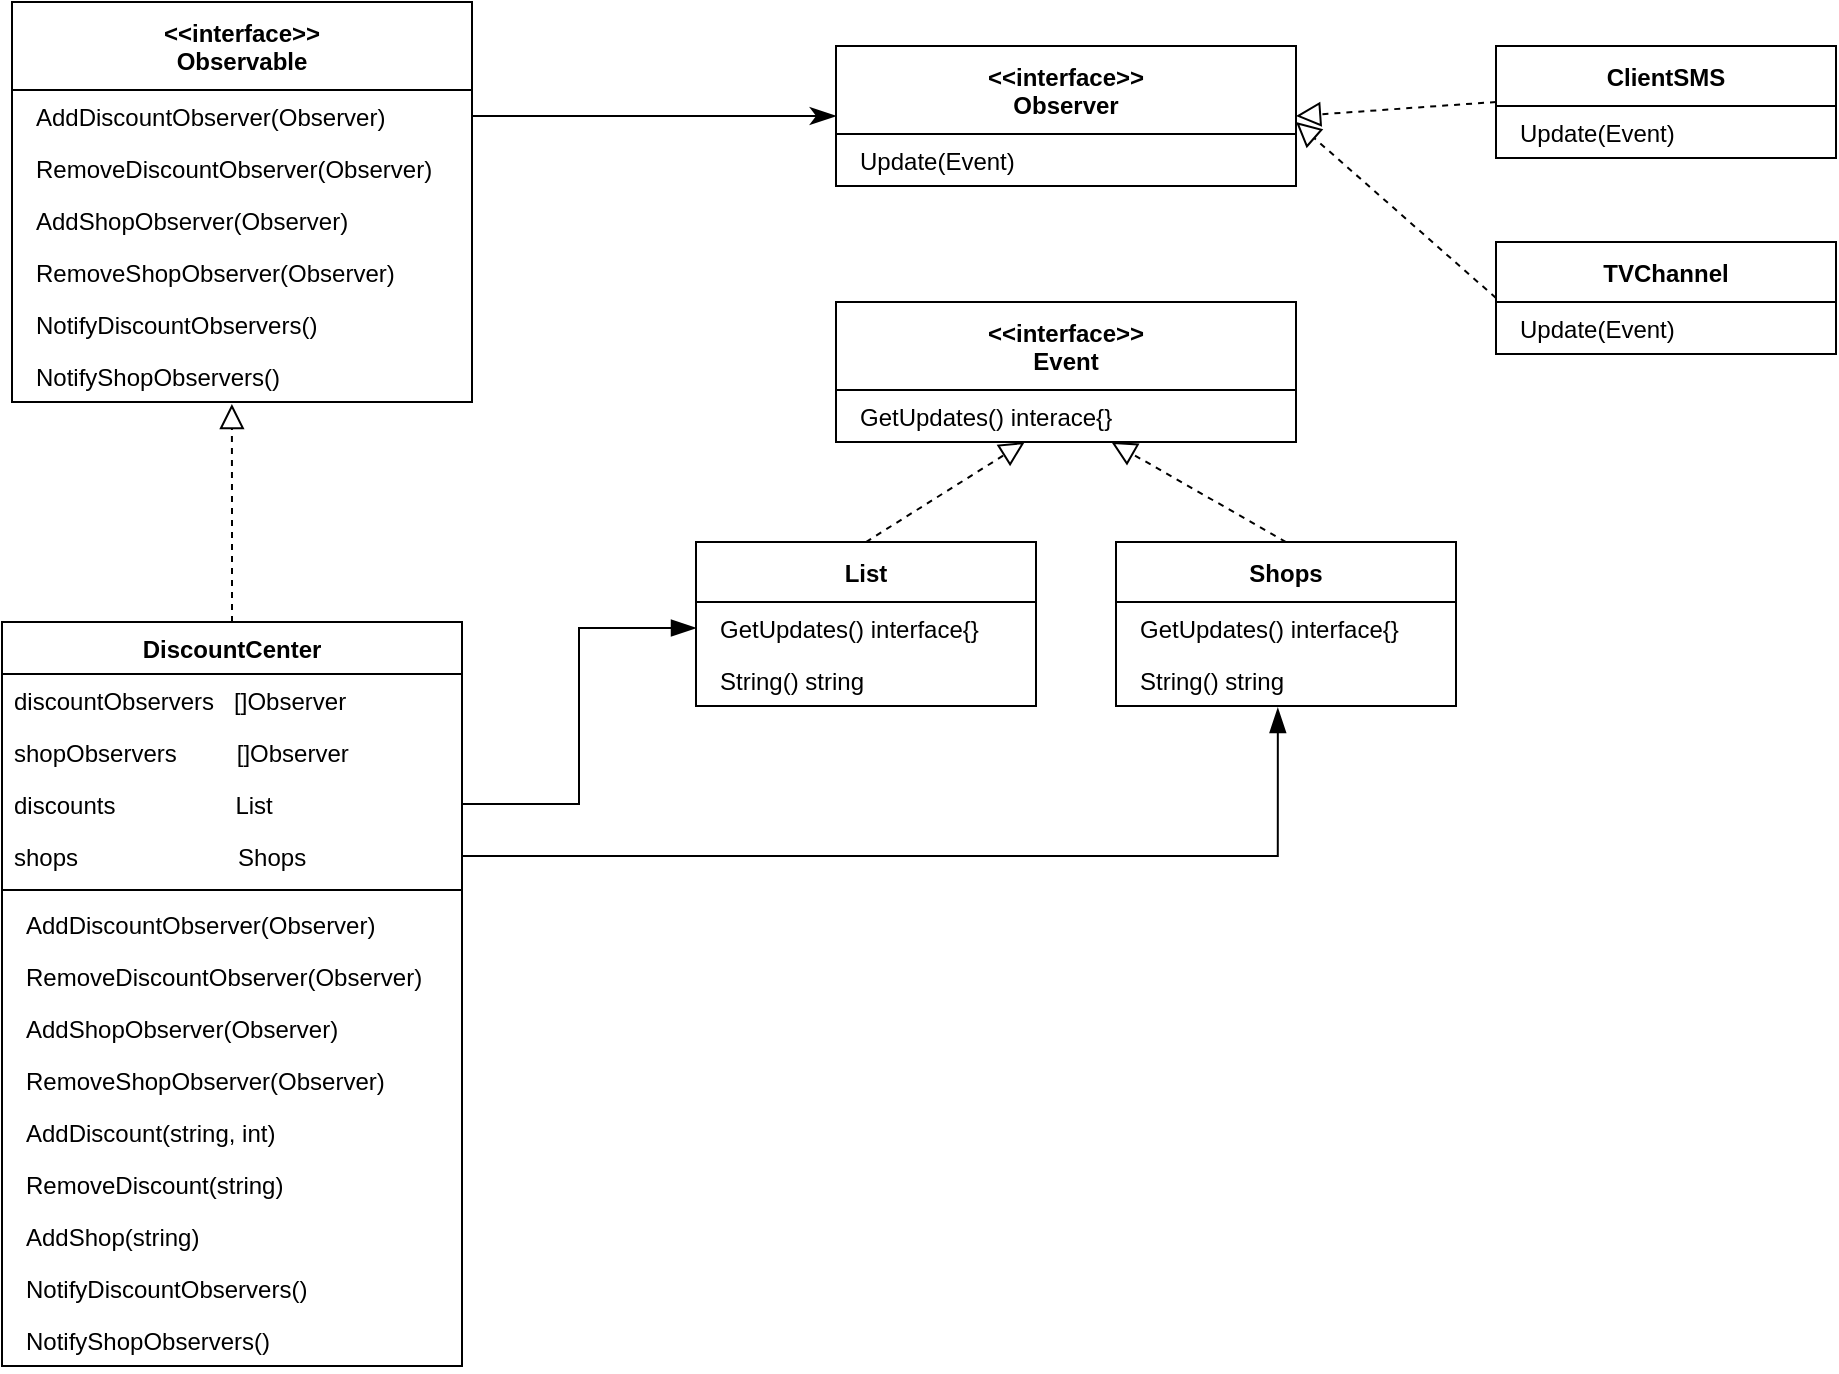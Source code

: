 <mxfile version="12.7.3" type="device"><diagram name="Page-1" id="e7e014a7-5840-1c2e-5031-d8a46d1fe8dd"><mxGraphModel dx="1381" dy="1603" grid="1" gridSize="10" guides="1" tooltips="1" connect="1" arrows="1" fold="1" page="1" pageScale="1" pageWidth="1169" pageHeight="826" background="#ffffff" math="0" shadow="0"><root><mxCell id="0"/><mxCell id="1" parent="0"/><mxCell id="qu-VcnZV7PRgs3NBWB14-1" value="&lt;&lt;interface&gt;&gt;&#10;Observable" style="swimlane;fontStyle=1;childLayout=stackLayout;horizontal=1;startSize=44;fillColor=none;horizontalStack=0;resizeParent=1;resizeParentMax=0;resizeLast=0;collapsible=1;marginBottom=0;labelBackgroundColor=none;fontSize=12;html=0;" vertex="1" parent="1"><mxGeometry x="128" y="-420" width="230" height="200" as="geometry"/></mxCell><mxCell id="qu-VcnZV7PRgs3NBWB14-2" value="AddDiscountObserver(Observer)" style="text;strokeColor=none;fillColor=none;align=left;verticalAlign=top;spacingLeft=10;spacingRight=4;overflow=hidden;rotatable=0;points=[[0,0.5],[1,0.5]];portConstraint=eastwest;" vertex="1" parent="qu-VcnZV7PRgs3NBWB14-1"><mxGeometry y="44" width="230" height="26" as="geometry"/></mxCell><mxCell id="qu-VcnZV7PRgs3NBWB14-4" value="RemoveDiscountObserver(Observer)" style="text;strokeColor=none;fillColor=none;align=left;verticalAlign=top;spacingLeft=10;spacingRight=4;overflow=hidden;rotatable=0;points=[[0,0.5],[1,0.5]];portConstraint=eastwest;" vertex="1" parent="qu-VcnZV7PRgs3NBWB14-1"><mxGeometry y="70" width="230" height="26" as="geometry"/></mxCell><mxCell id="qu-VcnZV7PRgs3NBWB14-5" value="AddShopObserver(Observer)" style="text;strokeColor=none;fillColor=none;align=left;verticalAlign=top;spacingLeft=10;spacingRight=4;overflow=hidden;rotatable=0;points=[[0,0.5],[1,0.5]];portConstraint=eastwest;" vertex="1" parent="qu-VcnZV7PRgs3NBWB14-1"><mxGeometry y="96" width="230" height="26" as="geometry"/></mxCell><mxCell id="qu-VcnZV7PRgs3NBWB14-6" value="RemoveShopObserver(Observer)" style="text;strokeColor=none;fillColor=none;align=left;verticalAlign=top;spacingLeft=10;spacingRight=4;overflow=hidden;rotatable=0;points=[[0,0.5],[1,0.5]];portConstraint=eastwest;" vertex="1" parent="qu-VcnZV7PRgs3NBWB14-1"><mxGeometry y="122" width="230" height="26" as="geometry"/></mxCell><mxCell id="qu-VcnZV7PRgs3NBWB14-8" value="NotifyDiscountObservers()" style="text;strokeColor=none;fillColor=none;align=left;verticalAlign=top;spacingLeft=10;spacingRight=4;overflow=hidden;rotatable=0;points=[[0,0.5],[1,0.5]];portConstraint=eastwest;" vertex="1" parent="qu-VcnZV7PRgs3NBWB14-1"><mxGeometry y="148" width="230" height="26" as="geometry"/></mxCell><mxCell id="qu-VcnZV7PRgs3NBWB14-9" value="NotifyShopObservers()" style="text;strokeColor=none;fillColor=none;align=left;verticalAlign=top;spacingLeft=10;spacingRight=4;overflow=hidden;rotatable=0;points=[[0,0.5],[1,0.5]];portConstraint=eastwest;" vertex="1" parent="qu-VcnZV7PRgs3NBWB14-1"><mxGeometry y="174" width="230" height="26" as="geometry"/></mxCell><mxCell id="qu-VcnZV7PRgs3NBWB14-21" style="edgeStyle=orthogonalEdgeStyle;rounded=0;orthogonalLoop=1;jettySize=auto;html=1;exitX=0.5;exitY=0;exitDx=0;exitDy=0;entryX=0.478;entryY=1.038;entryDx=0;entryDy=0;entryPerimeter=0;endSize=10;endArrow=block;endFill=0;dashed=1;" edge="1" parent="1" source="qu-VcnZV7PRgs3NBWB14-10" target="qu-VcnZV7PRgs3NBWB14-9"><mxGeometry relative="1" as="geometry"/></mxCell><mxCell id="qu-VcnZV7PRgs3NBWB14-10" value="DiscountCenter" style="swimlane;fontStyle=1;align=center;verticalAlign=top;childLayout=stackLayout;horizontal=1;startSize=26;horizontalStack=0;resizeParent=1;resizeParentMax=0;resizeLast=0;collapsible=1;marginBottom=0;labelBackgroundColor=none;fontSize=12;html=0;" vertex="1" parent="1"><mxGeometry x="123" y="-110" width="230" height="372" as="geometry"/></mxCell><mxCell id="qu-VcnZV7PRgs3NBWB14-11" value="discountObservers   []Observer" style="text;strokeColor=none;fillColor=none;align=left;verticalAlign=top;spacingLeft=4;spacingRight=4;overflow=hidden;rotatable=0;points=[[0,0.5],[1,0.5]];portConstraint=eastwest;fontStyle=0" vertex="1" parent="qu-VcnZV7PRgs3NBWB14-10"><mxGeometry y="26" width="230" height="26" as="geometry"/></mxCell><mxCell id="qu-VcnZV7PRgs3NBWB14-12" value="shopObservers         []Observer" style="text;strokeColor=none;fillColor=none;align=left;verticalAlign=top;spacingLeft=4;spacingRight=4;overflow=hidden;rotatable=0;points=[[0,0.5],[1,0.5]];portConstraint=eastwest;fontStyle=0" vertex="1" parent="qu-VcnZV7PRgs3NBWB14-10"><mxGeometry y="52" width="230" height="26" as="geometry"/></mxCell><mxCell id="qu-VcnZV7PRgs3NBWB14-13" value="discounts                  List" style="text;strokeColor=none;fillColor=none;align=left;verticalAlign=top;spacingLeft=4;spacingRight=4;overflow=hidden;rotatable=0;points=[[0,0.5],[1,0.5]];portConstraint=eastwest;fontStyle=0" vertex="1" parent="qu-VcnZV7PRgs3NBWB14-10"><mxGeometry y="78" width="230" height="26" as="geometry"/></mxCell><mxCell id="qu-VcnZV7PRgs3NBWB14-15" value="shops                        Shops" style="text;strokeColor=none;fillColor=none;align=left;verticalAlign=top;spacingLeft=4;spacingRight=4;overflow=hidden;rotatable=0;points=[[0,0.5],[1,0.5]];portConstraint=eastwest;fontStyle=0" vertex="1" parent="qu-VcnZV7PRgs3NBWB14-10"><mxGeometry y="104" width="230" height="26" as="geometry"/></mxCell><mxCell id="qu-VcnZV7PRgs3NBWB14-14" value="" style="line;strokeWidth=1;fillColor=none;align=left;verticalAlign=middle;spacingTop=-1;spacingLeft=3;spacingRight=3;rotatable=0;labelPosition=right;points=[];portConstraint=eastwest;" vertex="1" parent="qu-VcnZV7PRgs3NBWB14-10"><mxGeometry y="130" width="230" height="8" as="geometry"/></mxCell><mxCell id="qu-VcnZV7PRgs3NBWB14-29" value="AddDiscountObserver(Observer)" style="text;strokeColor=none;fillColor=none;align=left;verticalAlign=top;spacingLeft=10;spacingRight=4;overflow=hidden;rotatable=0;points=[[0,0.5],[1,0.5]];portConstraint=eastwest;" vertex="1" parent="qu-VcnZV7PRgs3NBWB14-10"><mxGeometry y="138" width="230" height="26" as="geometry"/></mxCell><mxCell id="qu-VcnZV7PRgs3NBWB14-30" value="RemoveDiscountObserver(Observer)" style="text;strokeColor=none;fillColor=none;align=left;verticalAlign=top;spacingLeft=10;spacingRight=4;overflow=hidden;rotatable=0;points=[[0,0.5],[1,0.5]];portConstraint=eastwest;" vertex="1" parent="qu-VcnZV7PRgs3NBWB14-10"><mxGeometry y="164" width="230" height="26" as="geometry"/></mxCell><mxCell id="qu-VcnZV7PRgs3NBWB14-31" value="AddShopObserver(Observer)" style="text;strokeColor=none;fillColor=none;align=left;verticalAlign=top;spacingLeft=10;spacingRight=4;overflow=hidden;rotatable=0;points=[[0,0.5],[1,0.5]];portConstraint=eastwest;" vertex="1" parent="qu-VcnZV7PRgs3NBWB14-10"><mxGeometry y="190" width="230" height="26" as="geometry"/></mxCell><mxCell id="qu-VcnZV7PRgs3NBWB14-32" value="RemoveShopObserver(Observer)" style="text;strokeColor=none;fillColor=none;align=left;verticalAlign=top;spacingLeft=10;spacingRight=4;overflow=hidden;rotatable=0;points=[[0,0.5],[1,0.5]];portConstraint=eastwest;" vertex="1" parent="qu-VcnZV7PRgs3NBWB14-10"><mxGeometry y="216" width="230" height="26" as="geometry"/></mxCell><mxCell id="qu-VcnZV7PRgs3NBWB14-35" value="AddDiscount(string, int)" style="text;strokeColor=none;fillColor=none;align=left;verticalAlign=top;spacingLeft=10;spacingRight=4;overflow=hidden;rotatable=0;points=[[0,0.5],[1,0.5]];portConstraint=eastwest;" vertex="1" parent="qu-VcnZV7PRgs3NBWB14-10"><mxGeometry y="242" width="230" height="26" as="geometry"/></mxCell><mxCell id="qu-VcnZV7PRgs3NBWB14-36" value="RemoveDiscount(string)" style="text;strokeColor=none;fillColor=none;align=left;verticalAlign=top;spacingLeft=10;spacingRight=4;overflow=hidden;rotatable=0;points=[[0,0.5],[1,0.5]];portConstraint=eastwest;" vertex="1" parent="qu-VcnZV7PRgs3NBWB14-10"><mxGeometry y="268" width="230" height="26" as="geometry"/></mxCell><mxCell id="qu-VcnZV7PRgs3NBWB14-37" value="AddShop(string)" style="text;strokeColor=none;fillColor=none;align=left;verticalAlign=top;spacingLeft=10;spacingRight=4;overflow=hidden;rotatable=0;points=[[0,0.5],[1,0.5]];portConstraint=eastwest;" vertex="1" parent="qu-VcnZV7PRgs3NBWB14-10"><mxGeometry y="294" width="230" height="26" as="geometry"/></mxCell><mxCell id="qu-VcnZV7PRgs3NBWB14-33" value="NotifyDiscountObservers()" style="text;strokeColor=none;fillColor=none;align=left;verticalAlign=top;spacingLeft=10;spacingRight=4;overflow=hidden;rotatable=0;points=[[0,0.5],[1,0.5]];portConstraint=eastwest;" vertex="1" parent="qu-VcnZV7PRgs3NBWB14-10"><mxGeometry y="320" width="230" height="26" as="geometry"/></mxCell><mxCell id="qu-VcnZV7PRgs3NBWB14-34" value="NotifyShopObservers()" style="text;strokeColor=none;fillColor=none;align=left;verticalAlign=top;spacingLeft=10;spacingRight=4;overflow=hidden;rotatable=0;points=[[0,0.5],[1,0.5]];portConstraint=eastwest;" vertex="1" parent="qu-VcnZV7PRgs3NBWB14-10"><mxGeometry y="346" width="230" height="26" as="geometry"/></mxCell><mxCell id="qu-VcnZV7PRgs3NBWB14-38" value="&lt;&lt;interface&gt;&gt;&#10;Observer" style="swimlane;fontStyle=1;childLayout=stackLayout;horizontal=1;startSize=44;fillColor=none;horizontalStack=0;resizeParent=1;resizeParentMax=0;resizeLast=0;collapsible=1;marginBottom=0;labelBackgroundColor=none;fontSize=12;html=0;" vertex="1" parent="1"><mxGeometry x="540" y="-398" width="230" height="70" as="geometry"/></mxCell><mxCell id="qu-VcnZV7PRgs3NBWB14-39" value="Update(Event)" style="text;strokeColor=none;fillColor=none;align=left;verticalAlign=top;spacingLeft=10;spacingRight=4;overflow=hidden;rotatable=0;points=[[0,0.5],[1,0.5]];portConstraint=eastwest;" vertex="1" parent="qu-VcnZV7PRgs3NBWB14-38"><mxGeometry y="44" width="230" height="26" as="geometry"/></mxCell><mxCell id="qu-VcnZV7PRgs3NBWB14-45" style="edgeStyle=orthogonalEdgeStyle;rounded=0;orthogonalLoop=1;jettySize=auto;html=1;exitX=1;exitY=0.5;exitDx=0;exitDy=0;entryX=0;entryY=0.5;entryDx=0;entryDy=0;endArrow=classicThin;endFill=1;endSize=10;" edge="1" parent="1" source="qu-VcnZV7PRgs3NBWB14-2" target="qu-VcnZV7PRgs3NBWB14-38"><mxGeometry relative="1" as="geometry"/></mxCell><mxCell id="qu-VcnZV7PRgs3NBWB14-48" value="&lt;&lt;interface&gt;&gt;&#10;Event" style="swimlane;fontStyle=1;childLayout=stackLayout;horizontal=1;startSize=44;fillColor=none;horizontalStack=0;resizeParent=1;resizeParentMax=0;resizeLast=0;collapsible=1;marginBottom=0;labelBackgroundColor=none;fontSize=12;html=0;" vertex="1" parent="1"><mxGeometry x="540" y="-270" width="230" height="70" as="geometry"/></mxCell><mxCell id="qu-VcnZV7PRgs3NBWB14-49" value="GetUpdates() interace{}" style="text;strokeColor=none;fillColor=none;align=left;verticalAlign=top;spacingLeft=10;spacingRight=4;overflow=hidden;rotatable=0;points=[[0,0.5],[1,0.5]];portConstraint=eastwest;" vertex="1" parent="qu-VcnZV7PRgs3NBWB14-48"><mxGeometry y="44" width="230" height="26" as="geometry"/></mxCell><mxCell id="qu-VcnZV7PRgs3NBWB14-51" value="Shops" style="swimlane;fontStyle=1;childLayout=stackLayout;horizontal=1;startSize=30;fillColor=none;horizontalStack=0;resizeParent=1;resizeParentMax=0;resizeLast=0;collapsible=1;marginBottom=0;labelBackgroundColor=none;fontSize=12;html=0;" vertex="1" parent="1"><mxGeometry x="680" y="-150" width="170" height="82" as="geometry"/></mxCell><mxCell id="qu-VcnZV7PRgs3NBWB14-52" value="GetUpdates() interface{}" style="text;strokeColor=none;fillColor=none;align=left;verticalAlign=top;spacingLeft=10;spacingRight=4;overflow=hidden;rotatable=0;points=[[0,0.5],[1,0.5]];portConstraint=eastwest;" vertex="1" parent="qu-VcnZV7PRgs3NBWB14-51"><mxGeometry y="30" width="170" height="26" as="geometry"/></mxCell><mxCell id="qu-VcnZV7PRgs3NBWB14-53" value="String() string" style="text;strokeColor=none;fillColor=none;align=left;verticalAlign=top;spacingLeft=10;spacingRight=4;overflow=hidden;rotatable=0;points=[[0,0.5],[1,0.5]];portConstraint=eastwest;" vertex="1" parent="qu-VcnZV7PRgs3NBWB14-51"><mxGeometry y="56" width="170" height="26" as="geometry"/></mxCell><mxCell id="qu-VcnZV7PRgs3NBWB14-54" value="List" style="swimlane;fontStyle=1;childLayout=stackLayout;horizontal=1;startSize=30;fillColor=none;horizontalStack=0;resizeParent=1;resizeParentMax=0;resizeLast=0;collapsible=1;marginBottom=0;labelBackgroundColor=none;fontSize=12;html=0;" vertex="1" parent="1"><mxGeometry x="470" y="-150" width="170" height="82" as="geometry"/></mxCell><mxCell id="qu-VcnZV7PRgs3NBWB14-55" value="GetUpdates() interface{}" style="text;strokeColor=none;fillColor=none;align=left;verticalAlign=top;spacingLeft=10;spacingRight=4;overflow=hidden;rotatable=0;points=[[0,0.5],[1,0.5]];portConstraint=eastwest;" vertex="1" parent="qu-VcnZV7PRgs3NBWB14-54"><mxGeometry y="30" width="170" height="26" as="geometry"/></mxCell><mxCell id="qu-VcnZV7PRgs3NBWB14-56" value="String() string" style="text;strokeColor=none;fillColor=none;align=left;verticalAlign=top;spacingLeft=10;spacingRight=4;overflow=hidden;rotatable=0;points=[[0,0.5],[1,0.5]];portConstraint=eastwest;" vertex="1" parent="qu-VcnZV7PRgs3NBWB14-54"><mxGeometry y="56" width="170" height="26" as="geometry"/></mxCell><mxCell id="qu-VcnZV7PRgs3NBWB14-61" value="" style="endArrow=block;html=1;exitX=0.5;exitY=0;exitDx=0;exitDy=0;endSize=10;dashed=1;endFill=0;" edge="1" parent="1" source="qu-VcnZV7PRgs3NBWB14-54" target="qu-VcnZV7PRgs3NBWB14-49"><mxGeometry width="50" height="50" relative="1" as="geometry"><mxPoint x="440" y="40" as="sourcePoint"/><mxPoint x="490" y="-10" as="targetPoint"/></mxGeometry></mxCell><mxCell id="qu-VcnZV7PRgs3NBWB14-62" value="" style="endArrow=block;html=1;exitX=0.5;exitY=0;exitDx=0;exitDy=0;endSize=10;endFill=0;dashed=1;" edge="1" parent="1" source="qu-VcnZV7PRgs3NBWB14-51" target="qu-VcnZV7PRgs3NBWB14-49"><mxGeometry width="50" height="50" relative="1" as="geometry"><mxPoint x="640" y="57.01" as="sourcePoint"/><mxPoint x="705.96" y="10" as="targetPoint"/></mxGeometry></mxCell><mxCell id="qu-VcnZV7PRgs3NBWB14-65" style="edgeStyle=orthogonalEdgeStyle;rounded=0;orthogonalLoop=1;jettySize=auto;html=1;entryX=0;entryY=0.5;entryDx=0;entryDy=0;endArrow=blockThin;endFill=1;endSize=10;" edge="1" parent="1" source="qu-VcnZV7PRgs3NBWB14-13" target="qu-VcnZV7PRgs3NBWB14-55"><mxGeometry relative="1" as="geometry"/></mxCell><mxCell id="qu-VcnZV7PRgs3NBWB14-66" style="edgeStyle=orthogonalEdgeStyle;rounded=0;orthogonalLoop=1;jettySize=auto;html=1;exitX=1;exitY=0.5;exitDx=0;exitDy=0;entryX=0.476;entryY=1.038;entryDx=0;entryDy=0;entryPerimeter=0;endArrow=blockThin;endFill=1;endSize=10;" edge="1" parent="1" source="qu-VcnZV7PRgs3NBWB14-15" target="qu-VcnZV7PRgs3NBWB14-53"><mxGeometry relative="1" as="geometry"/></mxCell><mxCell id="qu-VcnZV7PRgs3NBWB14-67" value="ClientSMS" style="swimlane;fontStyle=1;childLayout=stackLayout;horizontal=1;startSize=30;fillColor=none;horizontalStack=0;resizeParent=1;resizeParentMax=0;resizeLast=0;collapsible=1;marginBottom=0;labelBackgroundColor=none;fontSize=12;html=0;" vertex="1" parent="1"><mxGeometry x="870" y="-398" width="170" height="56" as="geometry"/></mxCell><mxCell id="qu-VcnZV7PRgs3NBWB14-69" value="Update(Event)" style="text;strokeColor=none;fillColor=none;align=left;verticalAlign=top;spacingLeft=10;spacingRight=4;overflow=hidden;rotatable=0;points=[[0,0.5],[1,0.5]];portConstraint=eastwest;" vertex="1" parent="qu-VcnZV7PRgs3NBWB14-67"><mxGeometry y="30" width="170" height="26" as="geometry"/></mxCell><mxCell id="qu-VcnZV7PRgs3NBWB14-71" value="TVChannel" style="swimlane;fontStyle=1;childLayout=stackLayout;horizontal=1;startSize=30;fillColor=none;horizontalStack=0;resizeParent=1;resizeParentMax=0;resizeLast=0;collapsible=1;marginBottom=0;labelBackgroundColor=none;fontSize=12;html=0;" vertex="1" parent="1"><mxGeometry x="870" y="-300" width="170" height="56" as="geometry"/></mxCell><mxCell id="qu-VcnZV7PRgs3NBWB14-72" value="Update(Event)" style="text;strokeColor=none;fillColor=none;align=left;verticalAlign=top;spacingLeft=10;spacingRight=4;overflow=hidden;rotatable=0;points=[[0,0.5],[1,0.5]];portConstraint=eastwest;" vertex="1" parent="qu-VcnZV7PRgs3NBWB14-71"><mxGeometry y="30" width="170" height="26" as="geometry"/></mxCell><mxCell id="qu-VcnZV7PRgs3NBWB14-74" value="" style="endArrow=block;html=1;entryX=1;entryY=0.5;entryDx=0;entryDy=0;exitX=0;exitY=0.5;exitDx=0;exitDy=0;endSize=10;dashed=1;endFill=0;" edge="1" parent="1" source="qu-VcnZV7PRgs3NBWB14-67" target="qu-VcnZV7PRgs3NBWB14-38"><mxGeometry width="50" height="50" relative="1" as="geometry"><mxPoint x="750" y="-210" as="sourcePoint"/><mxPoint x="800" y="-260" as="targetPoint"/></mxGeometry></mxCell><mxCell id="qu-VcnZV7PRgs3NBWB14-75" value="" style="endArrow=block;html=1;exitX=0;exitY=0.5;exitDx=0;exitDy=0;endSize=10;dashed=1;endFill=0;" edge="1" parent="1" source="qu-VcnZV7PRgs3NBWB14-71"><mxGeometry width="50" height="50" relative="1" as="geometry"><mxPoint x="880" y="-360" as="sourcePoint"/><mxPoint x="770" y="-360" as="targetPoint"/></mxGeometry></mxCell></root></mxGraphModel></diagram></mxfile>